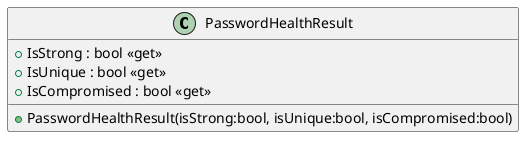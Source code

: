 @startuml
class PasswordHealthResult {
    + IsStrong : bool <<get>>
    + IsUnique : bool <<get>>
    + IsCompromised : bool <<get>>
    + PasswordHealthResult(isStrong:bool, isUnique:bool, isCompromised:bool)
}
@enduml
